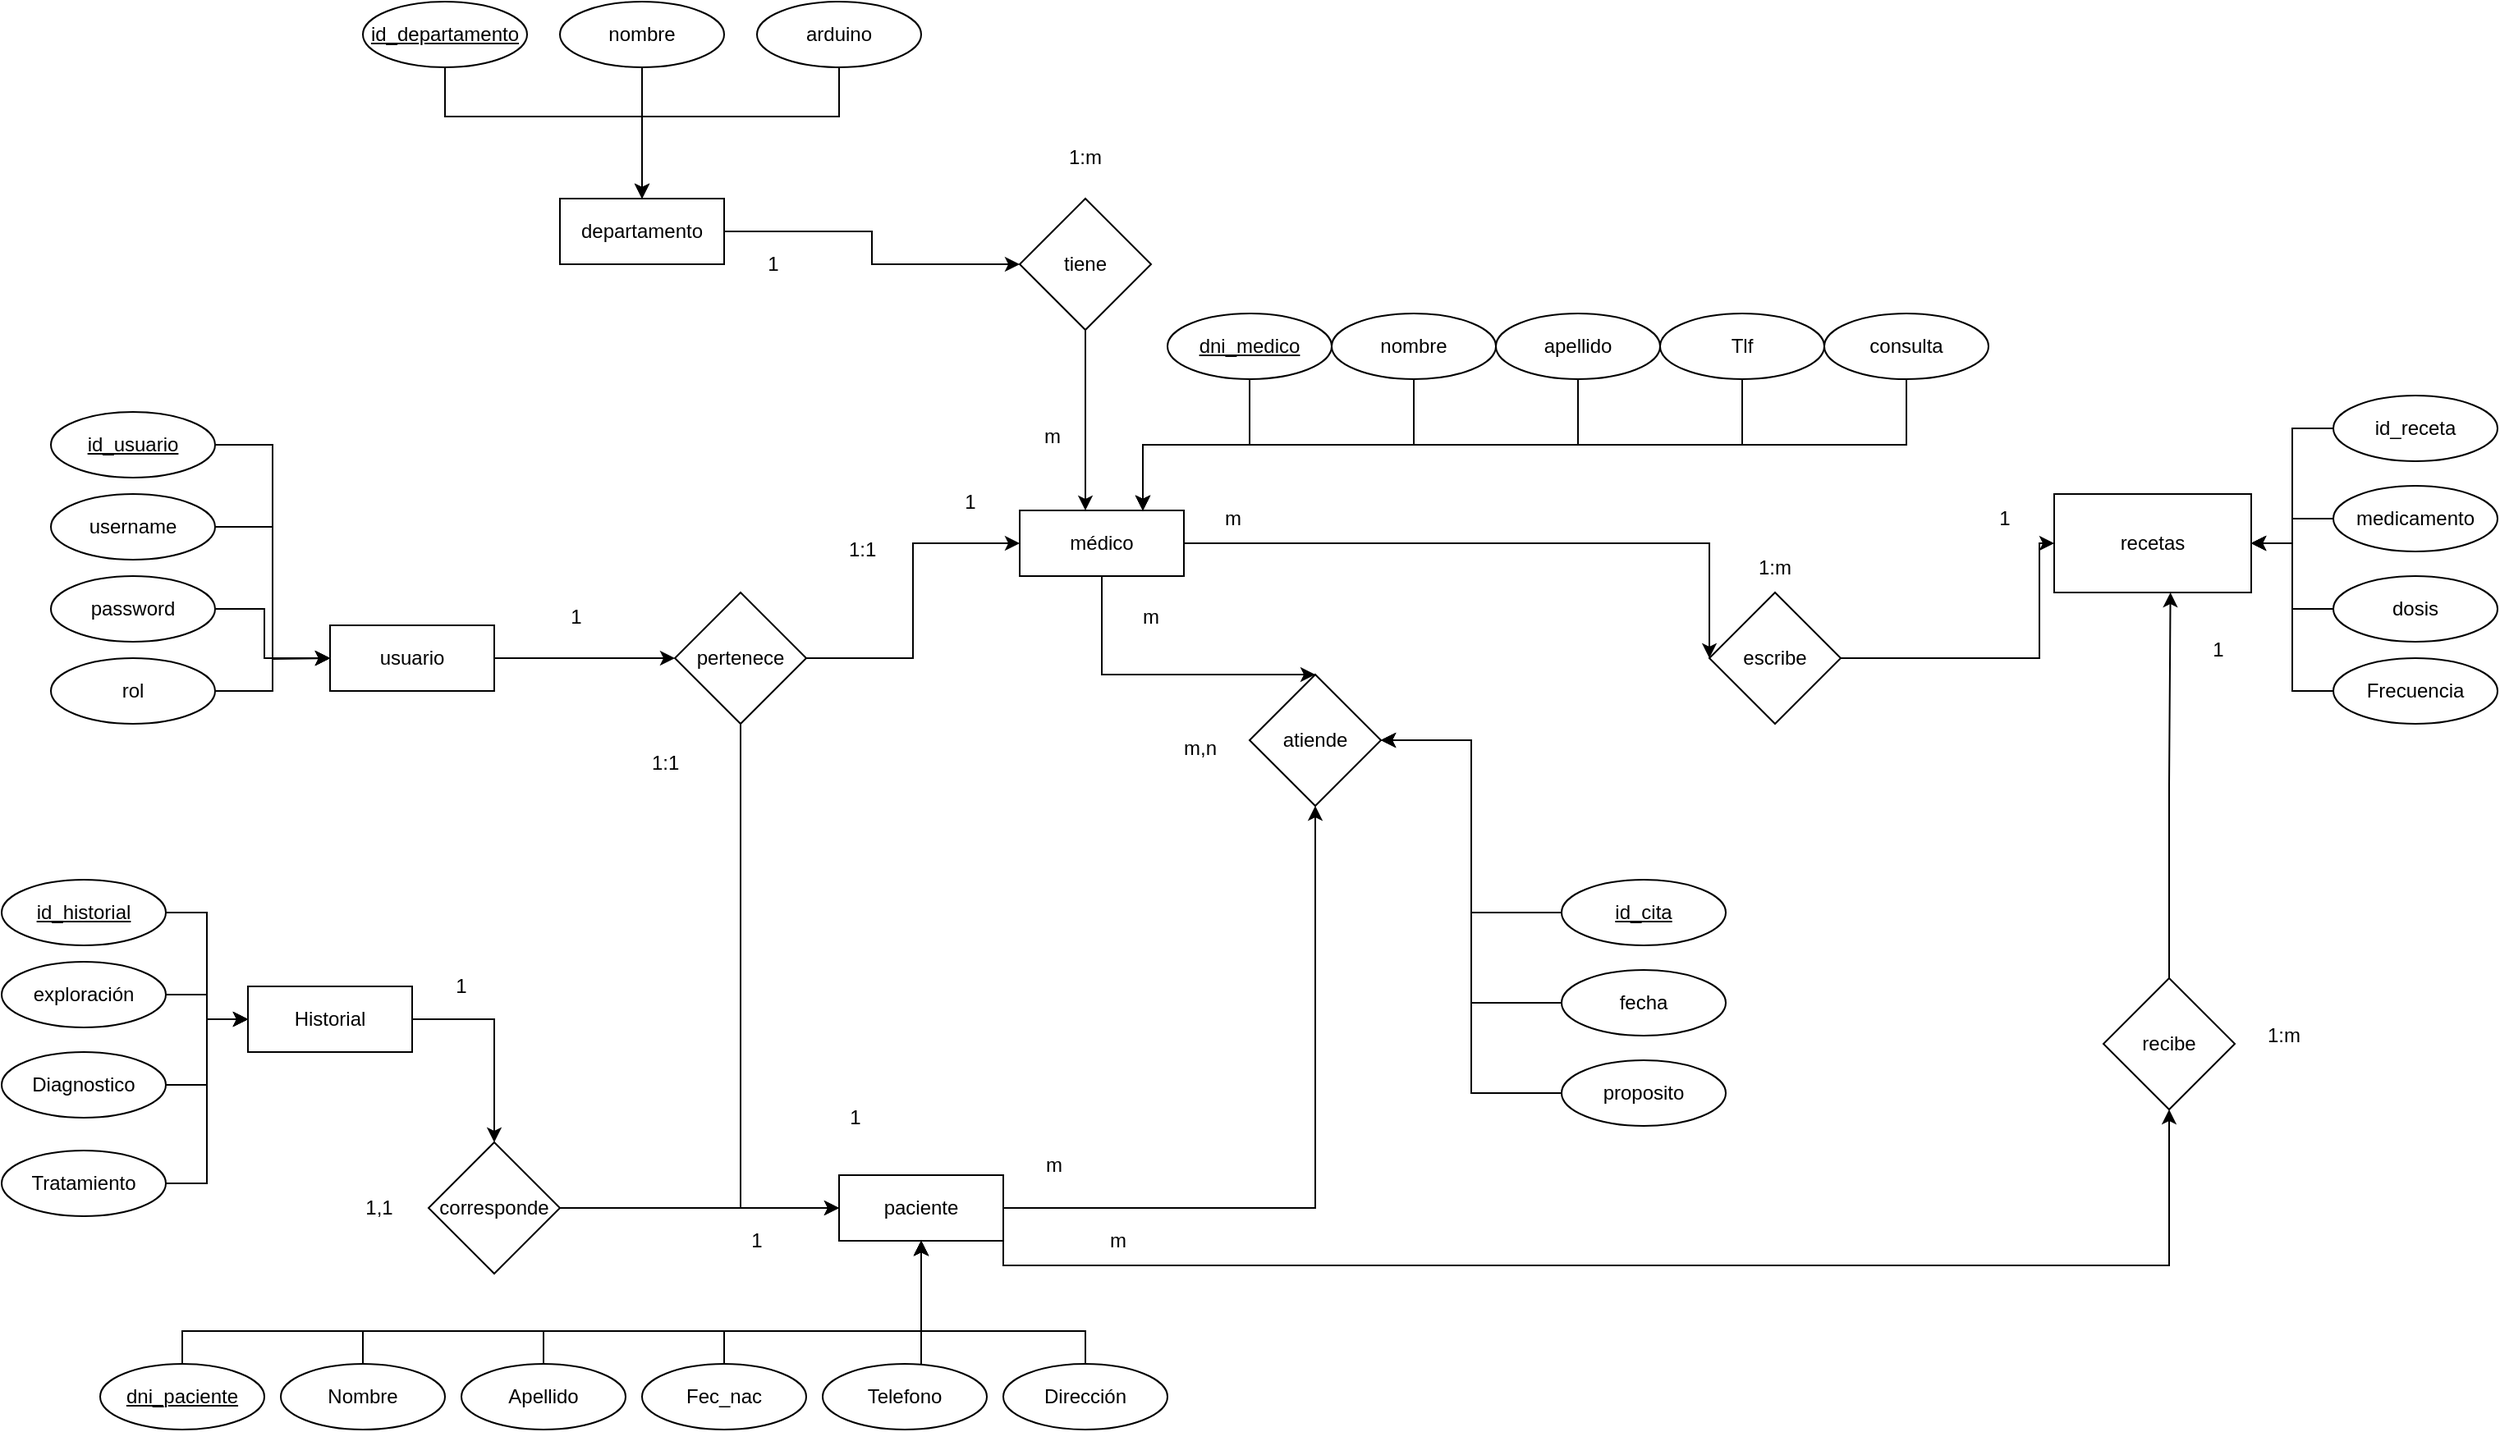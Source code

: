 <mxfile version="21.2.8" type="device">
  <diagram name="Página-1" id="xqndLr8KM-EVl-vZ3S0C">
    <mxGraphModel dx="1500" dy="2068" grid="1" gridSize="10" guides="1" tooltips="1" connect="1" arrows="1" fold="1" page="1" pageScale="1" pageWidth="827" pageHeight="1169" math="0" shadow="0">
      <root>
        <mxCell id="0" />
        <mxCell id="1" parent="0" />
        <mxCell id="SFQ_yNqbdvY2a28r_DXW-2" style="edgeStyle=orthogonalEdgeStyle;rounded=0;orthogonalLoop=1;jettySize=auto;html=1;entryX=0;entryY=0.5;entryDx=0;entryDy=0;" parent="1" source="jwtB_uwuyBpoJe-E4JpQ-1" target="SFQ_yNqbdvY2a28r_DXW-1" edge="1">
          <mxGeometry relative="1" as="geometry" />
        </mxCell>
        <mxCell id="jwtB_uwuyBpoJe-E4JpQ-1" value="usuario" style="whiteSpace=wrap;html=1;align=center;" parent="1" vertex="1">
          <mxGeometry x="200" y="210" width="100" height="40" as="geometry" />
        </mxCell>
        <mxCell id="jwtB_uwuyBpoJe-E4JpQ-3" style="edgeStyle=orthogonalEdgeStyle;rounded=0;orthogonalLoop=1;jettySize=auto;html=1;entryX=0;entryY=0.5;entryDx=0;entryDy=0;" parent="1" source="jwtB_uwuyBpoJe-E4JpQ-2" target="jwtB_uwuyBpoJe-E4JpQ-1" edge="1">
          <mxGeometry relative="1" as="geometry" />
        </mxCell>
        <mxCell id="jwtB_uwuyBpoJe-E4JpQ-2" value="id_usuario" style="ellipse;whiteSpace=wrap;html=1;align=center;fontStyle=4;" parent="1" vertex="1">
          <mxGeometry x="30" y="80" width="100" height="40" as="geometry" />
        </mxCell>
        <mxCell id="jwtB_uwuyBpoJe-E4JpQ-5" style="edgeStyle=orthogonalEdgeStyle;rounded=0;orthogonalLoop=1;jettySize=auto;html=1;entryX=0;entryY=0.5;entryDx=0;entryDy=0;" parent="1" source="jwtB_uwuyBpoJe-E4JpQ-4" target="jwtB_uwuyBpoJe-E4JpQ-1" edge="1">
          <mxGeometry relative="1" as="geometry" />
        </mxCell>
        <mxCell id="jwtB_uwuyBpoJe-E4JpQ-4" value="username" style="ellipse;whiteSpace=wrap;html=1;align=center;" parent="1" vertex="1">
          <mxGeometry x="30" y="130" width="100" height="40" as="geometry" />
        </mxCell>
        <mxCell id="jwtB_uwuyBpoJe-E4JpQ-7" style="edgeStyle=orthogonalEdgeStyle;rounded=0;orthogonalLoop=1;jettySize=auto;html=1;entryX=0;entryY=0.5;entryDx=0;entryDy=0;" parent="1" source="jwtB_uwuyBpoJe-E4JpQ-6" target="jwtB_uwuyBpoJe-E4JpQ-1" edge="1">
          <mxGeometry relative="1" as="geometry">
            <Array as="points">
              <mxPoint x="160" y="200" />
              <mxPoint x="160" y="230" />
            </Array>
          </mxGeometry>
        </mxCell>
        <mxCell id="jwtB_uwuyBpoJe-E4JpQ-6" value="password" style="ellipse;whiteSpace=wrap;html=1;align=center;" parent="1" vertex="1">
          <mxGeometry x="30" y="180" width="100" height="40" as="geometry" />
        </mxCell>
        <mxCell id="jwtB_uwuyBpoJe-E4JpQ-9" style="edgeStyle=orthogonalEdgeStyle;rounded=0;orthogonalLoop=1;jettySize=auto;html=1;" parent="1" source="jwtB_uwuyBpoJe-E4JpQ-8" edge="1">
          <mxGeometry relative="1" as="geometry">
            <mxPoint x="200" y="230" as="targetPoint" />
          </mxGeometry>
        </mxCell>
        <mxCell id="jwtB_uwuyBpoJe-E4JpQ-8" value="rol" style="ellipse;whiteSpace=wrap;html=1;align=center;" parent="1" vertex="1">
          <mxGeometry x="30" y="230" width="100" height="40" as="geometry" />
        </mxCell>
        <mxCell id="hdkqg9-tBqKJNnxFn2p5-3" style="edgeStyle=orthogonalEdgeStyle;rounded=0;orthogonalLoop=1;jettySize=auto;html=1;entryX=0;entryY=0.5;entryDx=0;entryDy=0;" parent="1" source="CPYr39Uea-LIrnxPLEq8-1" target="hdkqg9-tBqKJNnxFn2p5-2" edge="1">
          <mxGeometry relative="1" as="geometry">
            <Array as="points">
              <mxPoint x="980" y="160" />
              <mxPoint x="980" y="160" />
            </Array>
          </mxGeometry>
        </mxCell>
        <mxCell id="hdkqg9-tBqKJNnxFn2p5-15" style="edgeStyle=orthogonalEdgeStyle;rounded=0;orthogonalLoop=1;jettySize=auto;html=1;entryX=0.5;entryY=0;entryDx=0;entryDy=0;" parent="1" source="CPYr39Uea-LIrnxPLEq8-1" target="hdkqg9-tBqKJNnxFn2p5-14" edge="1">
          <mxGeometry relative="1" as="geometry">
            <Array as="points">
              <mxPoint x="670" y="240" />
            </Array>
          </mxGeometry>
        </mxCell>
        <mxCell id="CPYr39Uea-LIrnxPLEq8-1" value="médico" style="whiteSpace=wrap;html=1;align=center;" parent="1" vertex="1">
          <mxGeometry x="620" y="140" width="100" height="40" as="geometry" />
        </mxCell>
        <mxCell id="fabHO_pOaCCCnIY9OZKp-2" style="edgeStyle=orthogonalEdgeStyle;rounded=0;orthogonalLoop=1;jettySize=auto;html=1;entryX=0.5;entryY=1;entryDx=0;entryDy=0;exitX=1;exitY=1;exitDx=0;exitDy=0;" parent="1" source="CPYr39Uea-LIrnxPLEq8-3" target="fabHO_pOaCCCnIY9OZKp-3" edge="1">
          <mxGeometry relative="1" as="geometry">
            <mxPoint x="1310" y="580" as="targetPoint" />
            <Array as="points">
              <mxPoint x="610" y="600" />
              <mxPoint x="1320" y="600" />
            </Array>
          </mxGeometry>
        </mxCell>
        <mxCell id="Pz2hUDX345NdzsbgaiuW-1" style="edgeStyle=orthogonalEdgeStyle;rounded=0;orthogonalLoop=1;jettySize=auto;html=1;entryX=0.5;entryY=1;entryDx=0;entryDy=0;" parent="1" source="CPYr39Uea-LIrnxPLEq8-3" target="hdkqg9-tBqKJNnxFn2p5-14" edge="1">
          <mxGeometry relative="1" as="geometry">
            <mxPoint x="730" y="370" as="targetPoint" />
          </mxGeometry>
        </mxCell>
        <mxCell id="CPYr39Uea-LIrnxPLEq8-3" value="paciente" style="whiteSpace=wrap;html=1;align=center;" parent="1" vertex="1">
          <mxGeometry x="510" y="545" width="100" height="40" as="geometry" />
        </mxCell>
        <mxCell id="CPYr39Uea-LIrnxPLEq8-7" value="1:1" style="text;strokeColor=none;fillColor=none;spacingLeft=4;spacingRight=4;overflow=hidden;rotatable=0;points=[[0,0.5],[1,0.5]];portConstraint=eastwest;fontSize=12;whiteSpace=wrap;html=1;" parent="1" vertex="1">
          <mxGeometry x="510" y="150" width="40" height="30" as="geometry" />
        </mxCell>
        <mxCell id="CPYr39Uea-LIrnxPLEq8-9" value="1:1" style="text;strokeColor=none;fillColor=none;spacingLeft=4;spacingRight=4;overflow=hidden;rotatable=0;points=[[0,0.5],[1,0.5]];portConstraint=eastwest;fontSize=12;whiteSpace=wrap;html=1;" parent="1" vertex="1">
          <mxGeometry x="390" y="280" width="40" height="30" as="geometry" />
        </mxCell>
        <mxCell id="SFQ_yNqbdvY2a28r_DXW-13" style="edgeStyle=orthogonalEdgeStyle;rounded=0;orthogonalLoop=1;jettySize=auto;html=1;" parent="1" source="CPYr39Uea-LIrnxPLEq8-10" target="SFQ_yNqbdvY2a28r_DXW-12" edge="1">
          <mxGeometry relative="1" as="geometry" />
        </mxCell>
        <mxCell id="CPYr39Uea-LIrnxPLEq8-10" value="departamento" style="whiteSpace=wrap;html=1;align=center;" parent="1" vertex="1">
          <mxGeometry x="340" y="-50" width="100" height="40" as="geometry" />
        </mxCell>
        <mxCell id="SFQ_yNqbdvY2a28r_DXW-3" style="edgeStyle=orthogonalEdgeStyle;rounded=0;orthogonalLoop=1;jettySize=auto;html=1;entryX=0;entryY=0.5;entryDx=0;entryDy=0;" parent="1" source="SFQ_yNqbdvY2a28r_DXW-1" target="CPYr39Uea-LIrnxPLEq8-1" edge="1">
          <mxGeometry relative="1" as="geometry" />
        </mxCell>
        <mxCell id="SFQ_yNqbdvY2a28r_DXW-4" style="edgeStyle=orthogonalEdgeStyle;rounded=0;orthogonalLoop=1;jettySize=auto;html=1;exitX=0.5;exitY=1;exitDx=0;exitDy=0;entryX=0;entryY=0.5;entryDx=0;entryDy=0;" parent="1" source="SFQ_yNqbdvY2a28r_DXW-1" target="CPYr39Uea-LIrnxPLEq8-3" edge="1">
          <mxGeometry relative="1" as="geometry">
            <Array as="points">
              <mxPoint x="450" y="565" />
            </Array>
            <mxPoint x="450" y="540" as="targetPoint" />
          </mxGeometry>
        </mxCell>
        <mxCell id="SFQ_yNqbdvY2a28r_DXW-1" value="pertenece" style="rhombus;whiteSpace=wrap;html=1;" parent="1" vertex="1">
          <mxGeometry x="410" y="190" width="80" height="80" as="geometry" />
        </mxCell>
        <mxCell id="SFQ_yNqbdvY2a28r_DXW-5" value="1" style="text;html=1;strokeColor=none;fillColor=none;align=center;verticalAlign=middle;whiteSpace=wrap;rounded=0;" parent="1" vertex="1">
          <mxGeometry x="320" y="190" width="60" height="30" as="geometry" />
        </mxCell>
        <mxCell id="SFQ_yNqbdvY2a28r_DXW-7" value="1" style="text;html=1;strokeColor=none;fillColor=none;align=center;verticalAlign=middle;whiteSpace=wrap;rounded=0;" parent="1" vertex="1">
          <mxGeometry x="560" y="120" width="60" height="30" as="geometry" />
        </mxCell>
        <mxCell id="SFQ_yNqbdvY2a28r_DXW-11" value="1" style="text;html=1;strokeColor=none;fillColor=none;align=center;verticalAlign=middle;whiteSpace=wrap;rounded=0;" parent="1" vertex="1">
          <mxGeometry x="490" y="495" width="60" height="30" as="geometry" />
        </mxCell>
        <mxCell id="SFQ_yNqbdvY2a28r_DXW-14" style="edgeStyle=orthogonalEdgeStyle;rounded=0;orthogonalLoop=1;jettySize=auto;html=1;" parent="1" source="SFQ_yNqbdvY2a28r_DXW-12" edge="1">
          <mxGeometry relative="1" as="geometry">
            <mxPoint x="660" y="140" as="targetPoint" />
          </mxGeometry>
        </mxCell>
        <mxCell id="SFQ_yNqbdvY2a28r_DXW-12" value="tiene" style="rhombus;whiteSpace=wrap;html=1;" parent="1" vertex="1">
          <mxGeometry x="620" y="-50" width="80" height="80" as="geometry" />
        </mxCell>
        <mxCell id="hdkqg9-tBqKJNnxFn2p5-1" value="recetas" style="rounded=0;whiteSpace=wrap;html=1;" parent="1" vertex="1">
          <mxGeometry x="1250" y="130" width="120" height="60" as="geometry" />
        </mxCell>
        <mxCell id="hdkqg9-tBqKJNnxFn2p5-4" style="edgeStyle=orthogonalEdgeStyle;rounded=0;orthogonalLoop=1;jettySize=auto;html=1;entryX=0;entryY=0.5;entryDx=0;entryDy=0;" parent="1" source="hdkqg9-tBqKJNnxFn2p5-2" target="hdkqg9-tBqKJNnxFn2p5-1" edge="1">
          <mxGeometry relative="1" as="geometry">
            <Array as="points">
              <mxPoint x="1241" y="160" />
            </Array>
          </mxGeometry>
        </mxCell>
        <mxCell id="hdkqg9-tBqKJNnxFn2p5-2" value="escribe" style="rhombus;whiteSpace=wrap;html=1;" parent="1" vertex="1">
          <mxGeometry x="1040" y="190" width="80" height="80" as="geometry" />
        </mxCell>
        <mxCell id="hdkqg9-tBqKJNnxFn2p5-5" value="1" style="text;html=1;strokeColor=none;fillColor=none;align=center;verticalAlign=middle;whiteSpace=wrap;rounded=0;" parent="1" vertex="1">
          <mxGeometry x="1190" y="130" width="60" height="30" as="geometry" />
        </mxCell>
        <mxCell id="hdkqg9-tBqKJNnxFn2p5-6" value="m" style="text;html=1;strokeColor=none;fillColor=none;align=center;verticalAlign=middle;whiteSpace=wrap;rounded=0;" parent="1" vertex="1">
          <mxGeometry x="650" y="570" width="60" height="30" as="geometry" />
        </mxCell>
        <mxCell id="hdkqg9-tBqKJNnxFn2p5-7" value="1:m" style="text;html=1;strokeColor=none;fillColor=none;align=center;verticalAlign=middle;whiteSpace=wrap;rounded=0;" parent="1" vertex="1">
          <mxGeometry x="1050" y="160" width="60" height="30" as="geometry" />
        </mxCell>
        <mxCell id="hdkqg9-tBqKJNnxFn2p5-8" value="m" style="text;html=1;strokeColor=none;fillColor=none;align=center;verticalAlign=middle;whiteSpace=wrap;rounded=0;" parent="1" vertex="1">
          <mxGeometry x="610" y="80" width="60" height="30" as="geometry" />
        </mxCell>
        <mxCell id="hdkqg9-tBqKJNnxFn2p5-10" value="1" style="text;html=1;strokeColor=none;fillColor=none;align=center;verticalAlign=middle;whiteSpace=wrap;rounded=0;" parent="1" vertex="1">
          <mxGeometry x="440" y="-25" width="60" height="30" as="geometry" />
        </mxCell>
        <mxCell id="hdkqg9-tBqKJNnxFn2p5-11" value="1:m" style="text;html=1;strokeColor=none;fillColor=none;align=center;verticalAlign=middle;whiteSpace=wrap;rounded=0;" parent="1" vertex="1">
          <mxGeometry x="630" y="-90" width="60" height="30" as="geometry" />
        </mxCell>
        <mxCell id="hdkqg9-tBqKJNnxFn2p5-14" value="atiende" style="rhombus;whiteSpace=wrap;html=1;" parent="1" vertex="1">
          <mxGeometry x="760" y="240" width="80" height="80" as="geometry" />
        </mxCell>
        <mxCell id="hdkqg9-tBqKJNnxFn2p5-17" value="m,n" style="text;html=1;strokeColor=none;fillColor=none;align=center;verticalAlign=middle;whiteSpace=wrap;rounded=0;" parent="1" vertex="1">
          <mxGeometry x="700" y="270" width="60" height="30" as="geometry" />
        </mxCell>
        <mxCell id="hdkqg9-tBqKJNnxFn2p5-18" value="m" style="text;html=1;strokeColor=none;fillColor=none;align=center;verticalAlign=middle;whiteSpace=wrap;rounded=0;" parent="1" vertex="1">
          <mxGeometry x="670" y="190" width="60" height="30" as="geometry" />
        </mxCell>
        <mxCell id="hdkqg9-tBqKJNnxFn2p5-26" style="edgeStyle=orthogonalEdgeStyle;rounded=0;orthogonalLoop=1;jettySize=auto;html=1;entryX=0.5;entryY=1;entryDx=0;entryDy=0;" parent="1" source="hdkqg9-tBqKJNnxFn2p5-25" target="CPYr39Uea-LIrnxPLEq8-3" edge="1">
          <mxGeometry relative="1" as="geometry">
            <Array as="points">
              <mxPoint x="110" y="640" />
              <mxPoint x="560" y="640" />
            </Array>
          </mxGeometry>
        </mxCell>
        <mxCell id="hdkqg9-tBqKJNnxFn2p5-25" value="dni_paciente" style="ellipse;whiteSpace=wrap;html=1;align=center;fontStyle=4;" parent="1" vertex="1">
          <mxGeometry x="60" y="660" width="100" height="40" as="geometry" />
        </mxCell>
        <mxCell id="hdkqg9-tBqKJNnxFn2p5-28" style="edgeStyle=orthogonalEdgeStyle;rounded=0;orthogonalLoop=1;jettySize=auto;html=1;" parent="1" source="hdkqg9-tBqKJNnxFn2p5-27" target="CPYr39Uea-LIrnxPLEq8-3" edge="1">
          <mxGeometry relative="1" as="geometry">
            <mxPoint x="560.0" y="590" as="targetPoint" />
            <Array as="points">
              <mxPoint x="220" y="640" />
              <mxPoint x="560" y="640" />
            </Array>
          </mxGeometry>
        </mxCell>
        <mxCell id="hdkqg9-tBqKJNnxFn2p5-27" value="Nombre" style="ellipse;whiteSpace=wrap;html=1;align=center;" parent="1" vertex="1">
          <mxGeometry x="170" y="660" width="100" height="40" as="geometry" />
        </mxCell>
        <mxCell id="hdkqg9-tBqKJNnxFn2p5-30" style="edgeStyle=orthogonalEdgeStyle;rounded=0;orthogonalLoop=1;jettySize=auto;html=1;entryX=0.5;entryY=1;entryDx=0;entryDy=0;" parent="1" source="hdkqg9-tBqKJNnxFn2p5-29" target="CPYr39Uea-LIrnxPLEq8-3" edge="1">
          <mxGeometry relative="1" as="geometry">
            <Array as="points">
              <mxPoint x="330" y="640" />
              <mxPoint x="560" y="640" />
            </Array>
          </mxGeometry>
        </mxCell>
        <mxCell id="hdkqg9-tBqKJNnxFn2p5-29" value="Apellido" style="ellipse;whiteSpace=wrap;html=1;align=center;" parent="1" vertex="1">
          <mxGeometry x="280" y="660" width="100" height="40" as="geometry" />
        </mxCell>
        <mxCell id="hdkqg9-tBqKJNnxFn2p5-32" style="edgeStyle=orthogonalEdgeStyle;rounded=0;orthogonalLoop=1;jettySize=auto;html=1;entryX=0.5;entryY=1;entryDx=0;entryDy=0;" parent="1" source="hdkqg9-tBqKJNnxFn2p5-31" target="CPYr39Uea-LIrnxPLEq8-3" edge="1">
          <mxGeometry relative="1" as="geometry">
            <Array as="points">
              <mxPoint x="440" y="640" />
              <mxPoint x="560" y="640" />
            </Array>
          </mxGeometry>
        </mxCell>
        <mxCell id="hdkqg9-tBqKJNnxFn2p5-31" value="Fec_nac" style="ellipse;whiteSpace=wrap;html=1;align=center;" parent="1" vertex="1">
          <mxGeometry x="390" y="660" width="100" height="40" as="geometry" />
        </mxCell>
        <mxCell id="hdkqg9-tBqKJNnxFn2p5-35" style="edgeStyle=orthogonalEdgeStyle;rounded=0;orthogonalLoop=1;jettySize=auto;html=1;entryX=0.5;entryY=1;entryDx=0;entryDy=0;" parent="1" source="hdkqg9-tBqKJNnxFn2p5-33" target="CPYr39Uea-LIrnxPLEq8-3" edge="1">
          <mxGeometry relative="1" as="geometry">
            <Array as="points">
              <mxPoint x="560" y="630" />
              <mxPoint x="560" y="630" />
            </Array>
          </mxGeometry>
        </mxCell>
        <mxCell id="hdkqg9-tBqKJNnxFn2p5-33" value="Telefono" style="ellipse;whiteSpace=wrap;html=1;align=center;" parent="1" vertex="1">
          <mxGeometry x="500" y="660" width="100" height="40" as="geometry" />
        </mxCell>
        <mxCell id="hdkqg9-tBqKJNnxFn2p5-36" style="edgeStyle=orthogonalEdgeStyle;rounded=0;orthogonalLoop=1;jettySize=auto;html=1;entryX=0.5;entryY=1;entryDx=0;entryDy=0;" parent="1" source="hdkqg9-tBqKJNnxFn2p5-34" target="CPYr39Uea-LIrnxPLEq8-3" edge="1">
          <mxGeometry relative="1" as="geometry">
            <Array as="points">
              <mxPoint x="660" y="640" />
              <mxPoint x="560" y="640" />
            </Array>
          </mxGeometry>
        </mxCell>
        <mxCell id="hdkqg9-tBqKJNnxFn2p5-34" value="Dirección" style="ellipse;whiteSpace=wrap;html=1;align=center;" parent="1" vertex="1">
          <mxGeometry x="610" y="660" width="100" height="40" as="geometry" />
        </mxCell>
        <mxCell id="hdkqg9-tBqKJNnxFn2p5-37" value="m" style="text;strokeColor=none;fillColor=none;spacingLeft=4;spacingRight=4;overflow=hidden;rotatable=0;points=[[0,0.5],[1,0.5]];portConstraint=eastwest;fontSize=12;whiteSpace=wrap;html=1;" parent="1" vertex="1">
          <mxGeometry x="630" y="525" width="40" height="30" as="geometry" />
        </mxCell>
        <mxCell id="fabHO_pOaCCCnIY9OZKp-1" value="m" style="text;html=1;strokeColor=none;fillColor=none;align=center;verticalAlign=middle;whiteSpace=wrap;rounded=0;" parent="1" vertex="1">
          <mxGeometry x="720" y="130" width="60" height="30" as="geometry" />
        </mxCell>
        <mxCell id="fabHO_pOaCCCnIY9OZKp-5" style="edgeStyle=orthogonalEdgeStyle;rounded=0;orthogonalLoop=1;jettySize=auto;html=1;entryX=0.59;entryY=1;entryDx=0;entryDy=0;entryPerimeter=0;" parent="1" source="fabHO_pOaCCCnIY9OZKp-3" target="hdkqg9-tBqKJNnxFn2p5-1" edge="1">
          <mxGeometry relative="1" as="geometry" />
        </mxCell>
        <mxCell id="fabHO_pOaCCCnIY9OZKp-3" value="recibe" style="rhombus;whiteSpace=wrap;html=1;" parent="1" vertex="1">
          <mxGeometry x="1280" y="425" width="80" height="80" as="geometry" />
        </mxCell>
        <mxCell id="fabHO_pOaCCCnIY9OZKp-7" style="edgeStyle=orthogonalEdgeStyle;rounded=0;orthogonalLoop=1;jettySize=auto;html=1;" parent="1" source="fabHO_pOaCCCnIY9OZKp-6" target="CPYr39Uea-LIrnxPLEq8-10" edge="1">
          <mxGeometry relative="1" as="geometry">
            <Array as="points">
              <mxPoint x="270" y="-100" />
              <mxPoint x="390" y="-100" />
            </Array>
          </mxGeometry>
        </mxCell>
        <mxCell id="fabHO_pOaCCCnIY9OZKp-6" value="id_departamento" style="ellipse;whiteSpace=wrap;html=1;align=center;fontStyle=4;" parent="1" vertex="1">
          <mxGeometry x="220" y="-170" width="100" height="40" as="geometry" />
        </mxCell>
        <mxCell id="fabHO_pOaCCCnIY9OZKp-9" style="edgeStyle=orthogonalEdgeStyle;rounded=0;orthogonalLoop=1;jettySize=auto;html=1;" parent="1" source="fabHO_pOaCCCnIY9OZKp-8" target="CPYr39Uea-LIrnxPLEq8-10" edge="1">
          <mxGeometry relative="1" as="geometry" />
        </mxCell>
        <mxCell id="fabHO_pOaCCCnIY9OZKp-8" value="nombre" style="ellipse;whiteSpace=wrap;html=1;align=center;" parent="1" vertex="1">
          <mxGeometry x="340" y="-170" width="100" height="40" as="geometry" />
        </mxCell>
        <mxCell id="fabHO_pOaCCCnIY9OZKp-11" style="edgeStyle=orthogonalEdgeStyle;rounded=0;orthogonalLoop=1;jettySize=auto;html=1;entryX=0.5;entryY=0;entryDx=0;entryDy=0;" parent="1" source="fabHO_pOaCCCnIY9OZKp-10" target="CPYr39Uea-LIrnxPLEq8-10" edge="1">
          <mxGeometry relative="1" as="geometry">
            <Array as="points">
              <mxPoint x="510" y="-100" />
              <mxPoint x="390" y="-100" />
            </Array>
          </mxGeometry>
        </mxCell>
        <mxCell id="fabHO_pOaCCCnIY9OZKp-10" value="arduino" style="ellipse;whiteSpace=wrap;html=1;align=center;" parent="1" vertex="1">
          <mxGeometry x="460" y="-170" width="100" height="40" as="geometry" />
        </mxCell>
        <mxCell id="fabHO_pOaCCCnIY9OZKp-13" style="edgeStyle=orthogonalEdgeStyle;rounded=0;orthogonalLoop=1;jettySize=auto;html=1;entryX=1;entryY=0.5;entryDx=0;entryDy=0;" parent="1" source="fabHO_pOaCCCnIY9OZKp-12" target="hdkqg9-tBqKJNnxFn2p5-14" edge="1">
          <mxGeometry relative="1" as="geometry">
            <mxPoint x="840" y="330" as="targetPoint" />
          </mxGeometry>
        </mxCell>
        <mxCell id="fabHO_pOaCCCnIY9OZKp-12" value="id_cita" style="ellipse;whiteSpace=wrap;html=1;align=center;fontStyle=4;" parent="1" vertex="1">
          <mxGeometry x="950" y="365" width="100" height="40" as="geometry" />
        </mxCell>
        <mxCell id="fabHO_pOaCCCnIY9OZKp-17" style="edgeStyle=orthogonalEdgeStyle;rounded=0;orthogonalLoop=1;jettySize=auto;html=1;entryX=1;entryY=0.5;entryDx=0;entryDy=0;" parent="1" source="fabHO_pOaCCCnIY9OZKp-14" target="hdkqg9-tBqKJNnxFn2p5-14" edge="1">
          <mxGeometry relative="1" as="geometry">
            <mxPoint x="860" y="440" as="targetPoint" />
          </mxGeometry>
        </mxCell>
        <mxCell id="fabHO_pOaCCCnIY9OZKp-14" value="fecha" style="ellipse;whiteSpace=wrap;html=1;align=center;" parent="1" vertex="1">
          <mxGeometry x="950" y="420" width="100" height="40" as="geometry" />
        </mxCell>
        <mxCell id="fabHO_pOaCCCnIY9OZKp-16" style="edgeStyle=orthogonalEdgeStyle;rounded=0;orthogonalLoop=1;jettySize=auto;html=1;entryX=1;entryY=0.5;entryDx=0;entryDy=0;" parent="1" source="fabHO_pOaCCCnIY9OZKp-15" target="hdkqg9-tBqKJNnxFn2p5-14" edge="1">
          <mxGeometry relative="1" as="geometry">
            <mxPoint x="860" y="440" as="targetPoint" />
          </mxGeometry>
        </mxCell>
        <mxCell id="fabHO_pOaCCCnIY9OZKp-15" value="proposito" style="ellipse;whiteSpace=wrap;html=1;align=center;" parent="1" vertex="1">
          <mxGeometry x="950" y="475" width="100" height="40" as="geometry" />
        </mxCell>
        <mxCell id="fabHO_pOaCCCnIY9OZKp-18" value="1" style="text;html=1;strokeColor=none;fillColor=none;align=center;verticalAlign=middle;whiteSpace=wrap;rounded=0;" parent="1" vertex="1">
          <mxGeometry x="1320" y="210" width="60" height="30" as="geometry" />
        </mxCell>
        <mxCell id="fabHO_pOaCCCnIY9OZKp-19" value="1:m" style="text;html=1;strokeColor=none;fillColor=none;align=center;verticalAlign=middle;whiteSpace=wrap;rounded=0;" parent="1" vertex="1">
          <mxGeometry x="1360" y="445" width="60" height="30" as="geometry" />
        </mxCell>
        <mxCell id="fabHO_pOaCCCnIY9OZKp-24" style="edgeStyle=orthogonalEdgeStyle;rounded=0;orthogonalLoop=1;jettySize=auto;html=1;entryX=1;entryY=0.5;entryDx=0;entryDy=0;" parent="1" source="fabHO_pOaCCCnIY9OZKp-20" target="hdkqg9-tBqKJNnxFn2p5-1" edge="1">
          <mxGeometry relative="1" as="geometry" />
        </mxCell>
        <mxCell id="fabHO_pOaCCCnIY9OZKp-20" value="id_receta" style="ellipse;whiteSpace=wrap;html=1;align=center;" parent="1" vertex="1">
          <mxGeometry x="1420" y="70" width="100" height="40" as="geometry" />
        </mxCell>
        <mxCell id="fabHO_pOaCCCnIY9OZKp-25" style="edgeStyle=orthogonalEdgeStyle;rounded=0;orthogonalLoop=1;jettySize=auto;html=1;entryX=1;entryY=0.5;entryDx=0;entryDy=0;" parent="1" source="fabHO_pOaCCCnIY9OZKp-21" target="hdkqg9-tBqKJNnxFn2p5-1" edge="1">
          <mxGeometry relative="1" as="geometry" />
        </mxCell>
        <mxCell id="fabHO_pOaCCCnIY9OZKp-21" value="medicamento" style="ellipse;whiteSpace=wrap;html=1;align=center;" parent="1" vertex="1">
          <mxGeometry x="1420" y="125" width="100" height="40" as="geometry" />
        </mxCell>
        <mxCell id="fabHO_pOaCCCnIY9OZKp-26" style="edgeStyle=orthogonalEdgeStyle;rounded=0;orthogonalLoop=1;jettySize=auto;html=1;entryX=1;entryY=0.5;entryDx=0;entryDy=0;" parent="1" source="fabHO_pOaCCCnIY9OZKp-22" target="hdkqg9-tBqKJNnxFn2p5-1" edge="1">
          <mxGeometry relative="1" as="geometry" />
        </mxCell>
        <mxCell id="fabHO_pOaCCCnIY9OZKp-22" value="dosis" style="ellipse;whiteSpace=wrap;html=1;align=center;" parent="1" vertex="1">
          <mxGeometry x="1420" y="180" width="100" height="40" as="geometry" />
        </mxCell>
        <mxCell id="fabHO_pOaCCCnIY9OZKp-27" style="edgeStyle=orthogonalEdgeStyle;rounded=0;orthogonalLoop=1;jettySize=auto;html=1;entryX=1;entryY=0.5;entryDx=0;entryDy=0;" parent="1" source="fabHO_pOaCCCnIY9OZKp-23" target="hdkqg9-tBqKJNnxFn2p5-1" edge="1">
          <mxGeometry relative="1" as="geometry" />
        </mxCell>
        <mxCell id="fabHO_pOaCCCnIY9OZKp-23" value="Frecuencia" style="ellipse;whiteSpace=wrap;html=1;align=center;" parent="1" vertex="1">
          <mxGeometry x="1420" y="230" width="100" height="40" as="geometry" />
        </mxCell>
        <mxCell id="fabHO_pOaCCCnIY9OZKp-31" style="edgeStyle=orthogonalEdgeStyle;rounded=0;orthogonalLoop=1;jettySize=auto;html=1;" parent="1" source="fabHO_pOaCCCnIY9OZKp-28" target="fabHO_pOaCCCnIY9OZKp-30" edge="1">
          <mxGeometry relative="1" as="geometry" />
        </mxCell>
        <mxCell id="fabHO_pOaCCCnIY9OZKp-28" value="Historial" style="whiteSpace=wrap;html=1;align=center;" parent="1" vertex="1">
          <mxGeometry x="150" y="430" width="100" height="40" as="geometry" />
        </mxCell>
        <mxCell id="fabHO_pOaCCCnIY9OZKp-32" style="edgeStyle=orthogonalEdgeStyle;rounded=0;orthogonalLoop=1;jettySize=auto;html=1;entryX=0;entryY=0.5;entryDx=0;entryDy=0;" parent="1" source="fabHO_pOaCCCnIY9OZKp-30" target="CPYr39Uea-LIrnxPLEq8-3" edge="1">
          <mxGeometry relative="1" as="geometry" />
        </mxCell>
        <mxCell id="fabHO_pOaCCCnIY9OZKp-30" value="corresponde" style="rhombus;whiteSpace=wrap;html=1;" parent="1" vertex="1">
          <mxGeometry x="260" y="525" width="80" height="80" as="geometry" />
        </mxCell>
        <mxCell id="fabHO_pOaCCCnIY9OZKp-33" value="1" style="text;html=1;strokeColor=none;fillColor=none;align=center;verticalAlign=middle;whiteSpace=wrap;rounded=0;" parent="1" vertex="1">
          <mxGeometry x="250" y="415" width="60" height="30" as="geometry" />
        </mxCell>
        <mxCell id="fabHO_pOaCCCnIY9OZKp-34" value="1,1" style="text;html=1;strokeColor=none;fillColor=none;align=center;verticalAlign=middle;whiteSpace=wrap;rounded=0;" parent="1" vertex="1">
          <mxGeometry x="200" y="550" width="60" height="30" as="geometry" />
        </mxCell>
        <mxCell id="fabHO_pOaCCCnIY9OZKp-35" value="1" style="text;html=1;strokeColor=none;fillColor=none;align=center;verticalAlign=middle;whiteSpace=wrap;rounded=0;" parent="1" vertex="1">
          <mxGeometry x="430" y="570" width="60" height="30" as="geometry" />
        </mxCell>
        <mxCell id="fabHO_pOaCCCnIY9OZKp-42" style="edgeStyle=orthogonalEdgeStyle;rounded=0;orthogonalLoop=1;jettySize=auto;html=1;entryX=0.75;entryY=0;entryDx=0;entryDy=0;" parent="1" source="fabHO_pOaCCCnIY9OZKp-36" target="CPYr39Uea-LIrnxPLEq8-1" edge="1">
          <mxGeometry relative="1" as="geometry" />
        </mxCell>
        <mxCell id="fabHO_pOaCCCnIY9OZKp-36" value="dni_medico" style="ellipse;whiteSpace=wrap;html=1;align=center;fontStyle=4;" parent="1" vertex="1">
          <mxGeometry x="710" y="20" width="100" height="40" as="geometry" />
        </mxCell>
        <mxCell id="fabHO_pOaCCCnIY9OZKp-43" style="edgeStyle=orthogonalEdgeStyle;rounded=0;orthogonalLoop=1;jettySize=auto;html=1;entryX=0.75;entryY=0;entryDx=0;entryDy=0;" parent="1" source="fabHO_pOaCCCnIY9OZKp-38" target="CPYr39Uea-LIrnxPLEq8-1" edge="1">
          <mxGeometry relative="1" as="geometry">
            <Array as="points">
              <mxPoint x="860" y="100" />
              <mxPoint x="695" y="100" />
            </Array>
          </mxGeometry>
        </mxCell>
        <mxCell id="fabHO_pOaCCCnIY9OZKp-38" value="nombre" style="ellipse;whiteSpace=wrap;html=1;align=center;" parent="1" vertex="1">
          <mxGeometry x="810" y="20" width="100" height="40" as="geometry" />
        </mxCell>
        <mxCell id="fabHO_pOaCCCnIY9OZKp-44" style="edgeStyle=orthogonalEdgeStyle;rounded=0;orthogonalLoop=1;jettySize=auto;html=1;entryX=0.75;entryY=0;entryDx=0;entryDy=0;" parent="1" source="fabHO_pOaCCCnIY9OZKp-39" target="CPYr39Uea-LIrnxPLEq8-1" edge="1">
          <mxGeometry relative="1" as="geometry">
            <Array as="points">
              <mxPoint x="960" y="100" />
              <mxPoint x="695" y="100" />
            </Array>
          </mxGeometry>
        </mxCell>
        <mxCell id="fabHO_pOaCCCnIY9OZKp-39" value="apellido" style="ellipse;whiteSpace=wrap;html=1;align=center;" parent="1" vertex="1">
          <mxGeometry x="910" y="20" width="100" height="40" as="geometry" />
        </mxCell>
        <mxCell id="fabHO_pOaCCCnIY9OZKp-45" style="edgeStyle=orthogonalEdgeStyle;rounded=0;orthogonalLoop=1;jettySize=auto;html=1;entryX=0.75;entryY=0;entryDx=0;entryDy=0;" parent="1" source="fabHO_pOaCCCnIY9OZKp-40" target="CPYr39Uea-LIrnxPLEq8-1" edge="1">
          <mxGeometry relative="1" as="geometry">
            <Array as="points">
              <mxPoint x="1060" y="100" />
              <mxPoint x="695" y="100" />
            </Array>
          </mxGeometry>
        </mxCell>
        <mxCell id="fabHO_pOaCCCnIY9OZKp-40" value="Tlf" style="ellipse;whiteSpace=wrap;html=1;align=center;" parent="1" vertex="1">
          <mxGeometry x="1010" y="20" width="100" height="40" as="geometry" />
        </mxCell>
        <mxCell id="fabHO_pOaCCCnIY9OZKp-50" style="edgeStyle=orthogonalEdgeStyle;rounded=0;orthogonalLoop=1;jettySize=auto;html=1;entryX=0;entryY=0.5;entryDx=0;entryDy=0;" parent="1" source="fabHO_pOaCCCnIY9OZKp-46" target="fabHO_pOaCCCnIY9OZKp-28" edge="1">
          <mxGeometry relative="1" as="geometry" />
        </mxCell>
        <mxCell id="fabHO_pOaCCCnIY9OZKp-46" value="id_historial" style="ellipse;whiteSpace=wrap;html=1;align=center;fontStyle=4;" parent="1" vertex="1">
          <mxGeometry y="365" width="100" height="40" as="geometry" />
        </mxCell>
        <mxCell id="fabHO_pOaCCCnIY9OZKp-51" style="edgeStyle=orthogonalEdgeStyle;rounded=0;orthogonalLoop=1;jettySize=auto;html=1;entryX=0;entryY=0.5;entryDx=0;entryDy=0;" parent="1" source="fabHO_pOaCCCnIY9OZKp-47" target="fabHO_pOaCCCnIY9OZKp-28" edge="1">
          <mxGeometry relative="1" as="geometry" />
        </mxCell>
        <mxCell id="fabHO_pOaCCCnIY9OZKp-47" value="exploración" style="ellipse;whiteSpace=wrap;html=1;align=center;" parent="1" vertex="1">
          <mxGeometry y="415" width="100" height="40" as="geometry" />
        </mxCell>
        <mxCell id="fabHO_pOaCCCnIY9OZKp-52" style="edgeStyle=orthogonalEdgeStyle;rounded=0;orthogonalLoop=1;jettySize=auto;html=1;entryX=0;entryY=0.5;entryDx=0;entryDy=0;" parent="1" source="fabHO_pOaCCCnIY9OZKp-48" target="fabHO_pOaCCCnIY9OZKp-28" edge="1">
          <mxGeometry relative="1" as="geometry" />
        </mxCell>
        <mxCell id="fabHO_pOaCCCnIY9OZKp-48" value="Diagnostico" style="ellipse;whiteSpace=wrap;html=1;align=center;" parent="1" vertex="1">
          <mxGeometry y="470" width="100" height="40" as="geometry" />
        </mxCell>
        <mxCell id="fabHO_pOaCCCnIY9OZKp-53" style="edgeStyle=orthogonalEdgeStyle;rounded=0;orthogonalLoop=1;jettySize=auto;html=1;entryX=0;entryY=0.5;entryDx=0;entryDy=0;" parent="1" source="fabHO_pOaCCCnIY9OZKp-49" target="fabHO_pOaCCCnIY9OZKp-28" edge="1">
          <mxGeometry relative="1" as="geometry" />
        </mxCell>
        <mxCell id="fabHO_pOaCCCnIY9OZKp-49" value="Tratamiento" style="ellipse;whiteSpace=wrap;html=1;align=center;" parent="1" vertex="1">
          <mxGeometry y="530" width="100" height="40" as="geometry" />
        </mxCell>
        <mxCell id="Pz2hUDX345NdzsbgaiuW-4" style="edgeStyle=orthogonalEdgeStyle;rounded=0;orthogonalLoop=1;jettySize=auto;html=1;entryX=0.75;entryY=0;entryDx=0;entryDy=0;" parent="1" source="Pz2hUDX345NdzsbgaiuW-2" target="CPYr39Uea-LIrnxPLEq8-1" edge="1">
          <mxGeometry relative="1" as="geometry">
            <Array as="points">
              <mxPoint x="1160" y="100" />
              <mxPoint x="695" y="100" />
            </Array>
          </mxGeometry>
        </mxCell>
        <mxCell id="Pz2hUDX345NdzsbgaiuW-2" value="consulta" style="ellipse;whiteSpace=wrap;html=1;align=center;" parent="1" vertex="1">
          <mxGeometry x="1110" y="20" width="100" height="40" as="geometry" />
        </mxCell>
      </root>
    </mxGraphModel>
  </diagram>
</mxfile>
